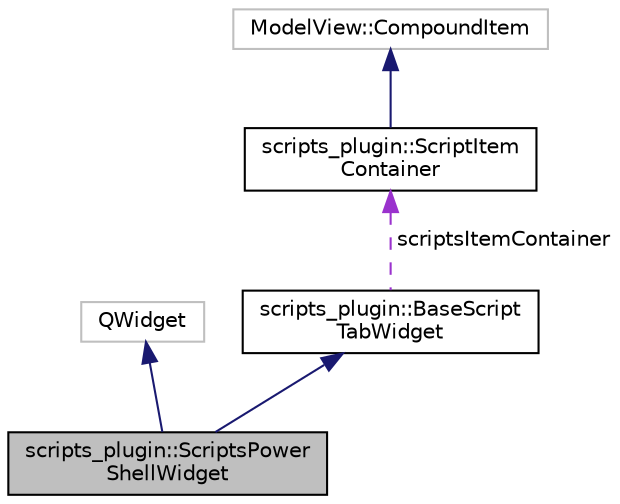 digraph "scripts_plugin::ScriptsPowerShellWidget"
{
 // LATEX_PDF_SIZE
  edge [fontname="Helvetica",fontsize="10",labelfontname="Helvetica",labelfontsize="10"];
  node [fontname="Helvetica",fontsize="10",shape=record];
  Node1 [label="scripts_plugin::ScriptsPower\lShellWidget",height=0.2,width=0.4,color="black", fillcolor="grey75", style="filled", fontcolor="black",tooltip=" "];
  Node2 -> Node1 [dir="back",color="midnightblue",fontsize="10",style="solid",fontname="Helvetica"];
  Node2 [label="QWidget",height=0.2,width=0.4,color="grey75", fillcolor="white", style="filled",tooltip=" "];
  Node3 -> Node1 [dir="back",color="midnightblue",fontsize="10",style="solid",fontname="Helvetica"];
  Node3 [label="scripts_plugin::BaseScript\lTabWidget",height=0.2,width=0.4,color="black", fillcolor="white", style="filled",URL="$classscripts__plugin_1_1_base_script_tab_widget.html",tooltip=" "];
  Node4 -> Node3 [dir="back",color="darkorchid3",fontsize="10",style="dashed",label=" scriptsItemContainer" ,fontname="Helvetica"];
  Node4 [label="scripts_plugin::ScriptItem\lContainer",height=0.2,width=0.4,color="black", fillcolor="white", style="filled",URL="$classscripts__plugin_1_1_script_item_container.html",tooltip=" "];
  Node5 -> Node4 [dir="back",color="midnightblue",fontsize="10",style="solid",fontname="Helvetica"];
  Node5 [label="ModelView::CompoundItem",height=0.2,width=0.4,color="grey75", fillcolor="white", style="filled",tooltip=" "];
}
